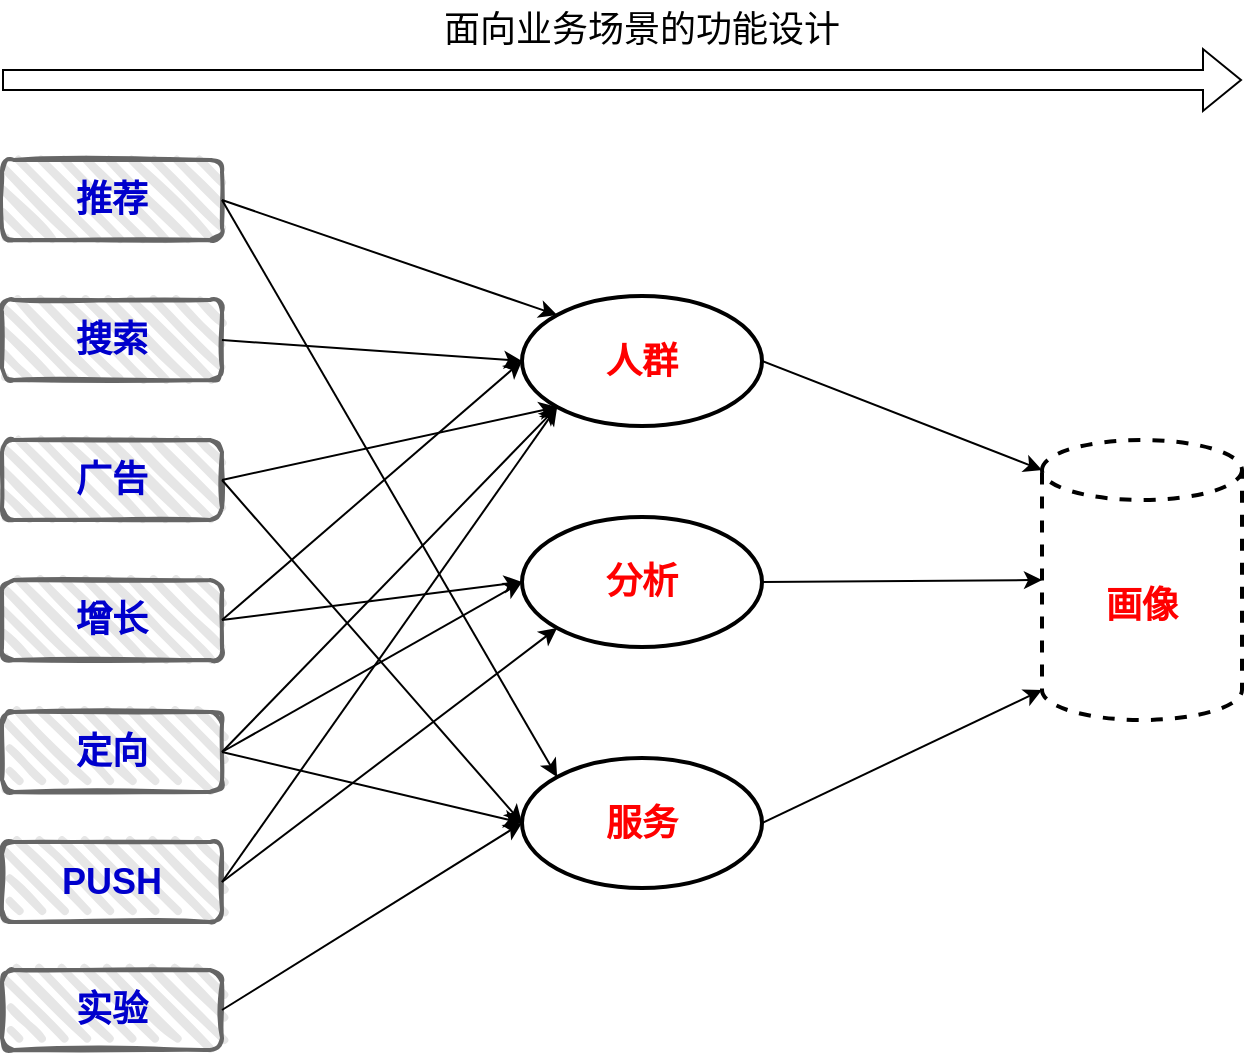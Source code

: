 <mxfile version="17.5.0" type="github">
  <diagram id="wwjpr-9C7wOjbvfxTM_E" name="Page-1">
    <mxGraphModel dx="1248" dy="752" grid="1" gridSize="10" guides="1" tooltips="1" connect="1" arrows="1" fold="1" page="1" pageScale="1" pageWidth="827" pageHeight="1169" math="0" shadow="0">
      <root>
        <mxCell id="0" />
        <mxCell id="1" parent="0" />
        <mxCell id="TteLKIiODTK3f2nbDjQl-1" value="&lt;font style=&quot;font-size: 18px&quot; color=&quot;#0000cc&quot;&gt;&lt;b&gt;推荐&lt;/b&gt;&lt;/font&gt;" style="rounded=1;whiteSpace=wrap;html=1;strokeWidth=2;fillWeight=4;hachureGap=8;hachureAngle=45;fillColor=#E6E6E6;sketch=1;fontColor=#333333;strokeColor=#666666;" vertex="1" parent="1">
          <mxGeometry x="200" y="160" width="110" height="40" as="geometry" />
        </mxCell>
        <mxCell id="TteLKIiODTK3f2nbDjQl-2" value="&lt;font color=&quot;#0000cc&quot;&gt;&lt;span style=&quot;font-size: 18px&quot;&gt;&lt;b&gt;搜索&lt;/b&gt;&lt;/span&gt;&lt;/font&gt;" style="rounded=1;whiteSpace=wrap;html=1;strokeWidth=2;fillWeight=4;hachureGap=8;hachureAngle=45;fillColor=#E6E6E6;sketch=1;fontColor=#333333;strokeColor=#666666;" vertex="1" parent="1">
          <mxGeometry x="200" y="230" width="110" height="40" as="geometry" />
        </mxCell>
        <mxCell id="TteLKIiODTK3f2nbDjQl-3" value="&lt;font color=&quot;#0000cc&quot;&gt;&lt;span style=&quot;font-size: 18px&quot;&gt;&lt;b&gt;广告&lt;/b&gt;&lt;/span&gt;&lt;/font&gt;" style="rounded=1;whiteSpace=wrap;html=1;strokeWidth=2;fillWeight=4;hachureGap=8;hachureAngle=45;fillColor=#E6E6E6;sketch=1;fontColor=#333333;strokeColor=#666666;" vertex="1" parent="1">
          <mxGeometry x="200" y="300" width="110" height="40" as="geometry" />
        </mxCell>
        <mxCell id="TteLKIiODTK3f2nbDjQl-4" value="&lt;font color=&quot;#0000cc&quot;&gt;&lt;span style=&quot;font-size: 18px&quot;&gt;&lt;b&gt;定向&lt;/b&gt;&lt;/span&gt;&lt;/font&gt;" style="rounded=1;whiteSpace=wrap;html=1;strokeWidth=2;fillWeight=4;hachureGap=8;hachureAngle=45;fillColor=#E6E6E6;sketch=1;fontColor=#333333;strokeColor=#666666;" vertex="1" parent="1">
          <mxGeometry x="200" y="436" width="110" height="40" as="geometry" />
        </mxCell>
        <mxCell id="TteLKIiODTK3f2nbDjQl-5" value="&lt;font color=&quot;#0000cc&quot;&gt;&lt;span style=&quot;font-size: 18px&quot;&gt;&lt;b&gt;PUSH&lt;/b&gt;&lt;/span&gt;&lt;/font&gt;" style="rounded=1;whiteSpace=wrap;html=1;strokeWidth=2;fillWeight=4;hachureGap=8;hachureAngle=45;fillColor=#E6E6E6;sketch=1;fontColor=#333333;strokeColor=#666666;" vertex="1" parent="1">
          <mxGeometry x="200" y="501" width="110" height="40" as="geometry" />
        </mxCell>
        <mxCell id="TteLKIiODTK3f2nbDjQl-6" value="&lt;font color=&quot;#0000cc&quot;&gt;&lt;span style=&quot;font-size: 18px&quot;&gt;&lt;b&gt;实验&lt;/b&gt;&lt;/span&gt;&lt;/font&gt;" style="rounded=1;whiteSpace=wrap;html=1;strokeWidth=2;fillWeight=4;hachureGap=8;hachureAngle=45;fillColor=#E6E6E6;sketch=1;fontColor=#333333;strokeColor=#666666;" vertex="1" parent="1">
          <mxGeometry x="200" y="565" width="110" height="40" as="geometry" />
        </mxCell>
        <mxCell id="TteLKIiODTK3f2nbDjQl-12" value="" style="endArrow=classic;html=1;rounded=0;fontSize=18;fontColor=#FF0000;curved=1;exitX=1;exitY=0.5;exitDx=0;exitDy=0;entryX=0;entryY=0;entryDx=0;entryDy=0;" edge="1" parent="1" source="TteLKIiODTK3f2nbDjQl-1" target="TteLKIiODTK3f2nbDjQl-29">
          <mxGeometry width="50" height="50" relative="1" as="geometry">
            <mxPoint x="400" y="150" as="sourcePoint" />
            <mxPoint x="477.574" y="218.787" as="targetPoint" />
          </mxGeometry>
        </mxCell>
        <mxCell id="TteLKIiODTK3f2nbDjQl-13" value="" style="endArrow=classic;html=1;rounded=0;fontSize=18;fontColor=#FF0000;curved=1;exitX=1;exitY=0.5;exitDx=0;exitDy=0;entryX=0;entryY=0.5;entryDx=0;entryDy=0;" edge="1" parent="1" source="TteLKIiODTK3f2nbDjQl-2" target="TteLKIiODTK3f2nbDjQl-29">
          <mxGeometry width="50" height="50" relative="1" as="geometry">
            <mxPoint x="320" y="190" as="sourcePoint" />
            <mxPoint x="460" y="240" as="targetPoint" />
          </mxGeometry>
        </mxCell>
        <mxCell id="TteLKIiODTK3f2nbDjQl-14" value="" style="endArrow=classic;html=1;rounded=0;fontSize=18;fontColor=#FF0000;curved=1;exitX=1;exitY=0.5;exitDx=0;exitDy=0;entryX=0;entryY=1;entryDx=0;entryDy=0;" edge="1" parent="1" source="TteLKIiODTK3f2nbDjQl-3" target="TteLKIiODTK3f2nbDjQl-29">
          <mxGeometry width="50" height="50" relative="1" as="geometry">
            <mxPoint x="320" y="260" as="sourcePoint" />
            <mxPoint x="477.574" y="261.213" as="targetPoint" />
          </mxGeometry>
        </mxCell>
        <mxCell id="TteLKIiODTK3f2nbDjQl-15" value="" style="endArrow=classic;html=1;rounded=0;fontSize=18;fontColor=#FF0000;curved=1;exitX=1;exitY=0.5;exitDx=0;exitDy=0;entryX=0;entryY=0.5;entryDx=0;entryDy=0;" edge="1" parent="1" source="TteLKIiODTK3f2nbDjQl-4" target="TteLKIiODTK3f2nbDjQl-31">
          <mxGeometry width="50" height="50" relative="1" as="geometry">
            <mxPoint x="330" y="270" as="sourcePoint" />
            <mxPoint x="460" y="470" as="targetPoint" />
          </mxGeometry>
        </mxCell>
        <mxCell id="TteLKIiODTK3f2nbDjQl-16" value="" style="endArrow=classic;html=1;rounded=0;fontSize=18;fontColor=#FF0000;curved=1;exitX=1;exitY=0.5;exitDx=0;exitDy=0;entryX=0;entryY=1;entryDx=0;entryDy=0;" edge="1" parent="1" source="TteLKIiODTK3f2nbDjQl-5" target="TteLKIiODTK3f2nbDjQl-30">
          <mxGeometry width="50" height="50" relative="1" as="geometry">
            <mxPoint x="340" y="280" as="sourcePoint" />
            <mxPoint x="460" y="350" as="targetPoint" />
          </mxGeometry>
        </mxCell>
        <mxCell id="TteLKIiODTK3f2nbDjQl-17" value="" style="endArrow=classic;html=1;rounded=0;fontSize=18;fontColor=#FF0000;curved=1;exitX=1;exitY=0.5;exitDx=0;exitDy=0;entryX=0;entryY=0.5;entryDx=0;entryDy=0;" edge="1" parent="1" source="TteLKIiODTK3f2nbDjQl-6" target="TteLKIiODTK3f2nbDjQl-31">
          <mxGeometry width="50" height="50" relative="1" as="geometry">
            <mxPoint x="320" y="470" as="sourcePoint" />
            <mxPoint x="460" y="470" as="targetPoint" />
          </mxGeometry>
        </mxCell>
        <mxCell id="TteLKIiODTK3f2nbDjQl-18" value="" style="endArrow=classic;html=1;rounded=0;fontSize=18;fontColor=#FF0000;curved=1;exitX=1;exitY=0.5;exitDx=0;exitDy=0;entryX=0;entryY=0.5;entryDx=0;entryDy=0;" edge="1" parent="1" source="TteLKIiODTK3f2nbDjQl-4" target="TteLKIiODTK3f2nbDjQl-30">
          <mxGeometry width="50" height="50" relative="1" as="geometry">
            <mxPoint x="320" y="400" as="sourcePoint" />
            <mxPoint x="460" y="350" as="targetPoint" />
          </mxGeometry>
        </mxCell>
        <mxCell id="TteLKIiODTK3f2nbDjQl-19" value="" style="endArrow=classic;html=1;rounded=0;fontSize=18;fontColor=#FF0000;curved=1;exitX=1;exitY=0.5;exitDx=0;exitDy=0;entryX=0;entryY=1;entryDx=0;entryDy=0;" edge="1" parent="1" source="TteLKIiODTK3f2nbDjQl-4" target="TteLKIiODTK3f2nbDjQl-29">
          <mxGeometry width="50" height="50" relative="1" as="geometry">
            <mxPoint x="320" y="400" as="sourcePoint" />
            <mxPoint x="477.574" y="261.213" as="targetPoint" />
          </mxGeometry>
        </mxCell>
        <mxCell id="TteLKIiODTK3f2nbDjQl-20" value="" style="endArrow=classic;html=1;rounded=0;fontSize=18;fontColor=#FF0000;curved=1;exitX=1;exitY=0.5;exitDx=0;exitDy=0;entryX=0;entryY=0.5;entryDx=0;entryDy=0;" edge="1" parent="1" source="TteLKIiODTK3f2nbDjQl-3" target="TteLKIiODTK3f2nbDjQl-31">
          <mxGeometry width="50" height="50" relative="1" as="geometry">
            <mxPoint x="320" y="330" as="sourcePoint" />
            <mxPoint x="460" y="470" as="targetPoint" />
          </mxGeometry>
        </mxCell>
        <mxCell id="TteLKIiODTK3f2nbDjQl-21" value="" style="endArrow=classic;html=1;rounded=0;fontSize=18;fontColor=#FF0000;curved=1;exitX=1;exitY=0.5;exitDx=0;exitDy=0;entryX=0;entryY=0;entryDx=0;entryDy=0;" edge="1" parent="1" source="TteLKIiODTK3f2nbDjQl-1" target="TteLKIiODTK3f2nbDjQl-31">
          <mxGeometry width="50" height="50" relative="1" as="geometry">
            <mxPoint x="330" y="340" as="sourcePoint" />
            <mxPoint x="477.574" y="448.787" as="targetPoint" />
          </mxGeometry>
        </mxCell>
        <mxCell id="TteLKIiODTK3f2nbDjQl-22" value="&lt;b&gt;画像&lt;/b&gt;" style="shape=cylinder3;whiteSpace=wrap;html=1;boundedLbl=1;backgroundOutline=1;size=15;fontSize=18;fontColor=#FF0000;strokeColor=#000000;fillColor=#FFFFFF;strokeWidth=2;dashed=1;" vertex="1" parent="1">
          <mxGeometry x="720" y="300" width="100" height="140" as="geometry" />
        </mxCell>
        <mxCell id="TteLKIiODTK3f2nbDjQl-23" value="" style="endArrow=classic;html=1;rounded=0;fontSize=18;fontColor=#FF0000;curved=1;entryX=0;entryY=0;entryDx=0;entryDy=15;entryPerimeter=0;exitX=1;exitY=0.5;exitDx=0;exitDy=0;" edge="1" parent="1" source="TteLKIiODTK3f2nbDjQl-29" target="TteLKIiODTK3f2nbDjQl-22">
          <mxGeometry width="50" height="50" relative="1" as="geometry">
            <mxPoint x="630" y="220" as="sourcePoint" />
            <mxPoint x="487.574" y="228.787" as="targetPoint" />
          </mxGeometry>
        </mxCell>
        <mxCell id="TteLKIiODTK3f2nbDjQl-24" value="" style="endArrow=classic;html=1;rounded=0;fontSize=18;fontColor=#FF0000;curved=1;entryX=0;entryY=0.5;entryDx=0;entryDy=0;entryPerimeter=0;exitX=1;exitY=0.5;exitDx=0;exitDy=0;" edge="1" parent="1" source="TteLKIiODTK3f2nbDjQl-30" target="TteLKIiODTK3f2nbDjQl-22">
          <mxGeometry width="50" height="50" relative="1" as="geometry">
            <mxPoint x="580" y="350" as="sourcePoint" />
            <mxPoint x="497.574" y="238.787" as="targetPoint" />
          </mxGeometry>
        </mxCell>
        <mxCell id="TteLKIiODTK3f2nbDjQl-25" value="" style="endArrow=classic;html=1;rounded=0;fontSize=18;fontColor=#FF0000;curved=1;exitX=1;exitY=0.5;exitDx=0;exitDy=0;entryX=0;entryY=1;entryDx=0;entryDy=-15;entryPerimeter=0;" edge="1" parent="1" source="TteLKIiODTK3f2nbDjQl-31" target="TteLKIiODTK3f2nbDjQl-22">
          <mxGeometry width="50" height="50" relative="1" as="geometry">
            <mxPoint x="580" y="470" as="sourcePoint" />
            <mxPoint x="507.574" y="248.787" as="targetPoint" />
          </mxGeometry>
        </mxCell>
        <mxCell id="TteLKIiODTK3f2nbDjQl-26" value="" style="shape=flexArrow;endArrow=classic;html=1;rounded=0;fontSize=18;fontColor=#FF0000;curved=1;" edge="1" parent="1">
          <mxGeometry width="50" height="50" relative="1" as="geometry">
            <mxPoint x="200" y="120" as="sourcePoint" />
            <mxPoint x="820" y="120" as="targetPoint" />
          </mxGeometry>
        </mxCell>
        <mxCell id="TteLKIiODTK3f2nbDjQl-27" value="面向业务场景的功能设计" style="text;html=1;strokeColor=none;fillColor=none;align=center;verticalAlign=middle;whiteSpace=wrap;rounded=0;dashed=1;fontSize=18;fontColor=#000000;" vertex="1" parent="1">
          <mxGeometry x="380" y="80" width="280" height="30" as="geometry" />
        </mxCell>
        <mxCell id="TteLKIiODTK3f2nbDjQl-29" value="&lt;b style=&quot;color: rgb(255 , 0 , 0)&quot;&gt;人群&lt;/b&gt;" style="ellipse;whiteSpace=wrap;html=1;fontSize=18;fontColor=#000000;strokeColor=#000000;strokeWidth=2;fillColor=#FFFFFF;" vertex="1" parent="1">
          <mxGeometry x="460" y="228" width="120" height="65" as="geometry" />
        </mxCell>
        <mxCell id="TteLKIiODTK3f2nbDjQl-30" value="&lt;b style=&quot;color: rgb(255 , 0 , 0)&quot;&gt;分析&lt;/b&gt;" style="ellipse;whiteSpace=wrap;html=1;fontSize=18;fontColor=#000000;strokeColor=#000000;strokeWidth=2;fillColor=#FFFFFF;" vertex="1" parent="1">
          <mxGeometry x="460" y="338.5" width="120" height="65" as="geometry" />
        </mxCell>
        <mxCell id="TteLKIiODTK3f2nbDjQl-31" value="&lt;b style=&quot;color: rgb(255 , 0 , 0)&quot;&gt;服务&lt;/b&gt;" style="ellipse;whiteSpace=wrap;html=1;fontSize=18;fontColor=#000000;strokeColor=#000000;strokeWidth=2;fillColor=#FFFFFF;" vertex="1" parent="1">
          <mxGeometry x="460" y="459" width="120" height="65" as="geometry" />
        </mxCell>
        <mxCell id="TteLKIiODTK3f2nbDjQl-32" value="" style="endArrow=classic;html=1;rounded=0;fontSize=18;fontColor=#FF0000;curved=1;exitX=1;exitY=0.5;exitDx=0;exitDy=0;entryX=0;entryY=1;entryDx=0;entryDy=0;" edge="1" parent="1" source="TteLKIiODTK3f2nbDjQl-5" target="TteLKIiODTK3f2nbDjQl-29">
          <mxGeometry width="50" height="50" relative="1" as="geometry">
            <mxPoint x="320" y="470" as="sourcePoint" />
            <mxPoint x="470" y="360" as="targetPoint" />
          </mxGeometry>
        </mxCell>
        <mxCell id="TteLKIiODTK3f2nbDjQl-33" value="&lt;font color=&quot;#0000cc&quot;&gt;&lt;span style=&quot;font-size: 18px&quot;&gt;&lt;b&gt;增长&lt;/b&gt;&lt;/span&gt;&lt;/font&gt;" style="rounded=1;whiteSpace=wrap;html=1;strokeWidth=2;fillWeight=4;hachureGap=8;hachureAngle=45;fillColor=#E6E6E6;sketch=1;fontColor=#333333;strokeColor=#666666;" vertex="1" parent="1">
          <mxGeometry x="200" y="370" width="110" height="40" as="geometry" />
        </mxCell>
        <mxCell id="TteLKIiODTK3f2nbDjQl-34" value="" style="endArrow=classic;html=1;rounded=0;fontSize=18;fontColor=#FF0000;curved=1;exitX=1;exitY=0.5;exitDx=0;exitDy=0;entryX=0;entryY=0.5;entryDx=0;entryDy=0;" edge="1" parent="1" source="TteLKIiODTK3f2nbDjQl-33" target="TteLKIiODTK3f2nbDjQl-29">
          <mxGeometry width="50" height="50" relative="1" as="geometry">
            <mxPoint x="320" y="330" as="sourcePoint" />
            <mxPoint x="470" y="480" as="targetPoint" />
          </mxGeometry>
        </mxCell>
        <mxCell id="TteLKIiODTK3f2nbDjQl-35" value="" style="endArrow=classic;html=1;rounded=0;fontSize=18;fontColor=#FF0000;curved=1;exitX=1;exitY=0.5;exitDx=0;exitDy=0;entryX=0;entryY=0.5;entryDx=0;entryDy=0;" edge="1" parent="1" source="TteLKIiODTK3f2nbDjQl-33" target="TteLKIiODTK3f2nbDjQl-30">
          <mxGeometry width="50" height="50" relative="1" as="geometry">
            <mxPoint x="330" y="340" as="sourcePoint" />
            <mxPoint x="480" y="490" as="targetPoint" />
          </mxGeometry>
        </mxCell>
      </root>
    </mxGraphModel>
  </diagram>
</mxfile>
